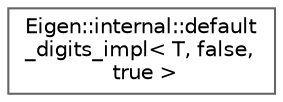 digraph "Graphical Class Hierarchy"
{
 // LATEX_PDF_SIZE
  bgcolor="transparent";
  edge [fontname=Helvetica,fontsize=10,labelfontname=Helvetica,labelfontsize=10];
  node [fontname=Helvetica,fontsize=10,shape=box,height=0.2,width=0.4];
  rankdir="LR";
  Node0 [id="Node000000",label="Eigen::internal::default\l_digits_impl\< T, false,\l true \>",height=0.2,width=0.4,color="grey40", fillcolor="white", style="filled",URL="$structEigen_1_1internal_1_1default__digits__impl_3_01T_00_01false_00_01true_01_4.html",tooltip=" "];
}
